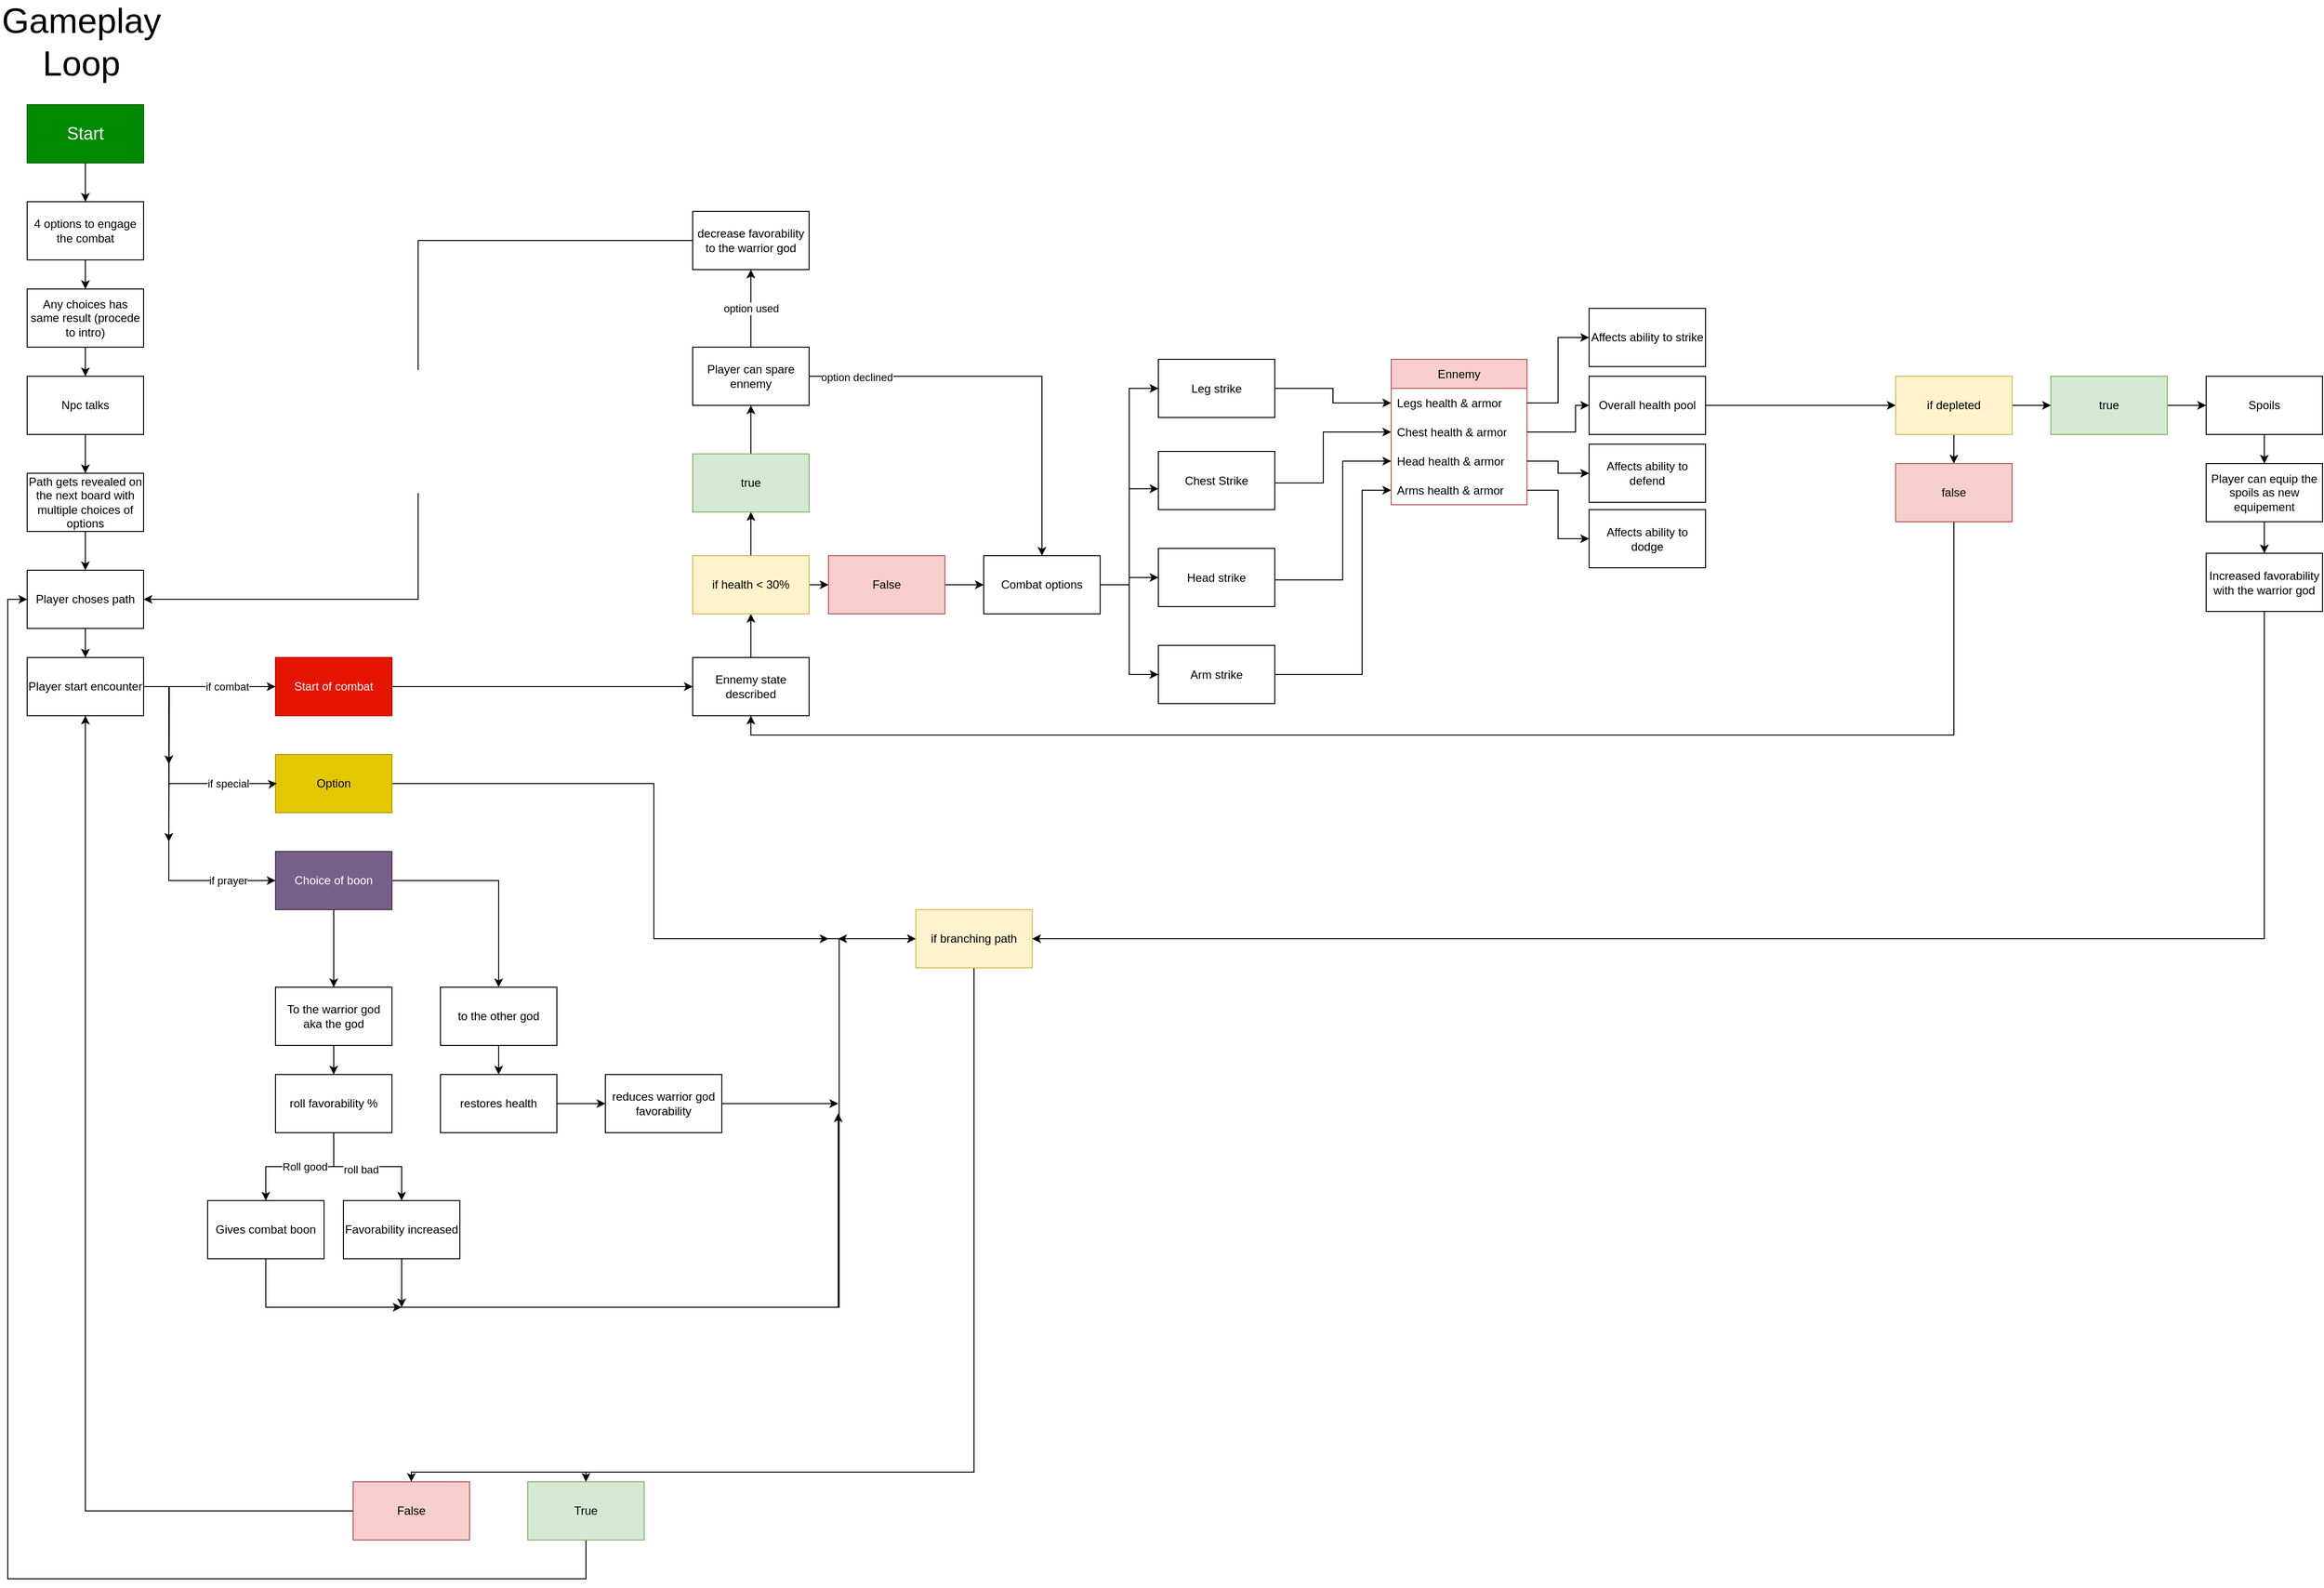 <mxfile version="22.1.17" type="github">
  <diagram name="Page-1" id="d-uuY_sElJb9f_3PeOhQ">
    <mxGraphModel dx="1793" dy="2144" grid="1" gridSize="10" guides="1" tooltips="1" connect="1" arrows="1" fold="1" page="1" pageScale="1" pageWidth="827" pageHeight="1169" math="0" shadow="0">
      <root>
        <mxCell id="0" />
        <mxCell id="1" parent="0" />
        <mxCell id="YO1YelccbJNUQdWINjNr-4" style="edgeStyle=orthogonalEdgeStyle;rounded=0;orthogonalLoop=1;jettySize=auto;html=1;entryX=0.5;entryY=0;entryDx=0;entryDy=0;" parent="1" source="gCoULJWLJIAx5a-qCT1C-1" target="YO1YelccbJNUQdWINjNr-2" edge="1">
          <mxGeometry relative="1" as="geometry" />
        </mxCell>
        <mxCell id="gCoULJWLJIAx5a-qCT1C-1" value="&lt;font style=&quot;font-size: 18px;&quot;&gt;Start&lt;/font&gt;" style="rounded=0;whiteSpace=wrap;html=1;fillColor=#008a00;strokeColor=#005700;fontColor=#ffffff;" parent="1" vertex="1">
          <mxGeometry x="354" y="70" width="120" height="60" as="geometry" />
        </mxCell>
        <mxCell id="YO1YelccbJNUQdWINjNr-1" value="&lt;font style=&quot;font-size: 36px;&quot;&gt;Gameplay &lt;font style=&quot;font-size: 36px;&quot;&gt;Loop&lt;/font&gt;&lt;/font&gt;" style="text;html=1;strokeColor=none;fillColor=none;align=center;verticalAlign=middle;whiteSpace=wrap;rounded=0;" parent="1" vertex="1">
          <mxGeometry x="380" y="-10" width="60" height="30" as="geometry" />
        </mxCell>
        <mxCell id="YO1YelccbJNUQdWINjNr-7" style="edgeStyle=orthogonalEdgeStyle;rounded=0;orthogonalLoop=1;jettySize=auto;html=1;entryX=0.5;entryY=0;entryDx=0;entryDy=0;" parent="1" source="YO1YelccbJNUQdWINjNr-2" target="YO1YelccbJNUQdWINjNr-6" edge="1">
          <mxGeometry relative="1" as="geometry" />
        </mxCell>
        <mxCell id="YO1YelccbJNUQdWINjNr-2" value="4 options to engage the combat" style="rounded=0;whiteSpace=wrap;html=1;" parent="1" vertex="1">
          <mxGeometry x="354" y="170" width="120" height="60" as="geometry" />
        </mxCell>
        <mxCell id="YO1YelccbJNUQdWINjNr-9" style="edgeStyle=orthogonalEdgeStyle;rounded=0;orthogonalLoop=1;jettySize=auto;html=1;" parent="1" source="YO1YelccbJNUQdWINjNr-6" target="YO1YelccbJNUQdWINjNr-8" edge="1">
          <mxGeometry relative="1" as="geometry" />
        </mxCell>
        <mxCell id="YO1YelccbJNUQdWINjNr-6" value="Any choices has same result (procede to intro)" style="rounded=0;whiteSpace=wrap;html=1;" parent="1" vertex="1">
          <mxGeometry x="354" y="260" width="120" height="60" as="geometry" />
        </mxCell>
        <mxCell id="YO1YelccbJNUQdWINjNr-11" style="edgeStyle=orthogonalEdgeStyle;rounded=0;orthogonalLoop=1;jettySize=auto;html=1;" parent="1" source="YO1YelccbJNUQdWINjNr-8" target="YO1YelccbJNUQdWINjNr-10" edge="1">
          <mxGeometry relative="1" as="geometry" />
        </mxCell>
        <mxCell id="YO1YelccbJNUQdWINjNr-8" value="Npc talks" style="rounded=0;whiteSpace=wrap;html=1;" parent="1" vertex="1">
          <mxGeometry x="354" y="350" width="120" height="60" as="geometry" />
        </mxCell>
        <mxCell id="YO1YelccbJNUQdWINjNr-42" style="edgeStyle=orthogonalEdgeStyle;rounded=0;orthogonalLoop=1;jettySize=auto;html=1;entryX=0.5;entryY=0;entryDx=0;entryDy=0;" parent="1" source="YO1YelccbJNUQdWINjNr-10" target="YO1YelccbJNUQdWINjNr-40" edge="1">
          <mxGeometry relative="1" as="geometry" />
        </mxCell>
        <mxCell id="YO1YelccbJNUQdWINjNr-10" value="Path gets revealed on the next board with multiple choices of options" style="rounded=0;whiteSpace=wrap;html=1;" parent="1" vertex="1">
          <mxGeometry x="354" y="450" width="120" height="60" as="geometry" />
        </mxCell>
        <mxCell id="YO1YelccbJNUQdWINjNr-15" style="edgeStyle=orthogonalEdgeStyle;rounded=0;orthogonalLoop=1;jettySize=auto;html=1;entryX=0;entryY=0.5;entryDx=0;entryDy=0;" parent="1" source="YO1YelccbJNUQdWINjNr-12" target="YO1YelccbJNUQdWINjNr-14" edge="1">
          <mxGeometry relative="1" as="geometry">
            <Array as="points">
              <mxPoint x="460" y="670" />
              <mxPoint x="460" y="670" />
            </Array>
          </mxGeometry>
        </mxCell>
        <mxCell id="YO1YelccbJNUQdWINjNr-38" value="if combat" style="edgeLabel;html=1;align=center;verticalAlign=middle;resizable=0;points=[];" parent="YO1YelccbJNUQdWINjNr-15" vertex="1" connectable="0">
          <mxGeometry x="0.478" y="1" relative="1" as="geometry">
            <mxPoint x="-15" y="1" as="offset" />
          </mxGeometry>
        </mxCell>
        <mxCell id="YO1YelccbJNUQdWINjNr-24" style="edgeStyle=orthogonalEdgeStyle;rounded=0;orthogonalLoop=1;jettySize=auto;html=1;entryX=0;entryY=0.5;entryDx=0;entryDy=0;" parent="1" source="YO1YelccbJNUQdWINjNr-12" target="YO1YelccbJNUQdWINjNr-22" edge="1">
          <mxGeometry relative="1" as="geometry">
            <Array as="points">
              <mxPoint x="500" y="670" />
              <mxPoint x="500" y="870" />
            </Array>
          </mxGeometry>
        </mxCell>
        <mxCell id="YO1YelccbJNUQdWINjNr-25" value="if prayer" style="edgeLabel;html=1;align=center;verticalAlign=middle;resizable=0;points=[];" parent="YO1YelccbJNUQdWINjNr-24" vertex="1" connectable="0">
          <mxGeometry x="0.591" relative="1" as="geometry">
            <mxPoint x="19" as="offset" />
          </mxGeometry>
        </mxCell>
        <mxCell id="YO1YelccbJNUQdWINjNr-26" style="edgeStyle=orthogonalEdgeStyle;rounded=0;orthogonalLoop=1;jettySize=auto;html=1;" parent="1" source="YO1YelccbJNUQdWINjNr-12" edge="1">
          <mxGeometry relative="1" as="geometry">
            <mxPoint x="500.0" y="830" as="targetPoint" />
          </mxGeometry>
        </mxCell>
        <mxCell id="YO1YelccbJNUQdWINjNr-27" style="edgeStyle=orthogonalEdgeStyle;rounded=0;orthogonalLoop=1;jettySize=auto;html=1;" parent="1" source="YO1YelccbJNUQdWINjNr-12" edge="1">
          <mxGeometry relative="1" as="geometry">
            <mxPoint x="500.0" y="750" as="targetPoint" />
          </mxGeometry>
        </mxCell>
        <mxCell id="YO1YelccbJNUQdWINjNr-12" value="Player start encounter" style="rounded=0;whiteSpace=wrap;html=1;" parent="1" vertex="1">
          <mxGeometry x="354" y="640" width="120" height="60" as="geometry" />
        </mxCell>
        <mxCell id="YO1YelccbJNUQdWINjNr-51" style="edgeStyle=orthogonalEdgeStyle;rounded=0;orthogonalLoop=1;jettySize=auto;html=1;" parent="1" source="YO1YelccbJNUQdWINjNr-14" target="YO1YelccbJNUQdWINjNr-50" edge="1">
          <mxGeometry relative="1" as="geometry" />
        </mxCell>
        <mxCell id="YO1YelccbJNUQdWINjNr-14" value="Start of combat" style="rounded=0;whiteSpace=wrap;html=1;fillColor=#e51400;fontColor=#ffffff;strokeColor=#B20000;" parent="1" vertex="1">
          <mxGeometry x="610" y="640" width="120" height="60" as="geometry" />
        </mxCell>
        <mxCell id="YO1YelccbJNUQdWINjNr-31" style="edgeStyle=orthogonalEdgeStyle;rounded=0;orthogonalLoop=1;jettySize=auto;html=1;entryX=0;entryY=0.5;entryDx=0;entryDy=0;" parent="1" source="YO1YelccbJNUQdWINjNr-17" target="YO1YelccbJNUQdWINjNr-29" edge="1">
          <mxGeometry relative="1" as="geometry" />
        </mxCell>
        <mxCell id="x9FrZi_FvSUWjOqcEA57-46" style="edgeStyle=orthogonalEdgeStyle;rounded=0;orthogonalLoop=1;jettySize=auto;html=1;" edge="1" parent="1" source="YO1YelccbJNUQdWINjNr-17">
          <mxGeometry relative="1" as="geometry">
            <mxPoint x="1180" y="930" as="targetPoint" />
            <Array as="points">
              <mxPoint x="1000" y="770" />
              <mxPoint x="1000" y="930" />
            </Array>
          </mxGeometry>
        </mxCell>
        <mxCell id="YO1YelccbJNUQdWINjNr-17" value="Option" style="rounded=0;whiteSpace=wrap;html=1;fillColor=#e3c800;fontColor=#000000;strokeColor=#B09500;" parent="1" vertex="1">
          <mxGeometry x="610" y="740" width="120" height="60" as="geometry" />
        </mxCell>
        <mxCell id="YO1YelccbJNUQdWINjNr-18" style="edgeStyle=orthogonalEdgeStyle;rounded=0;orthogonalLoop=1;jettySize=auto;html=1;entryX=0.013;entryY=0.497;entryDx=0;entryDy=0;entryPerimeter=0;" parent="1" source="YO1YelccbJNUQdWINjNr-12" target="YO1YelccbJNUQdWINjNr-17" edge="1">
          <mxGeometry relative="1" as="geometry">
            <Array as="points">
              <mxPoint x="500" y="670" />
              <mxPoint x="500" y="770" />
              <mxPoint x="610" y="770" />
            </Array>
          </mxGeometry>
        </mxCell>
        <mxCell id="YO1YelccbJNUQdWINjNr-39" value="if special" style="edgeLabel;html=1;align=center;verticalAlign=middle;resizable=0;points=[];" parent="YO1YelccbJNUQdWINjNr-18" vertex="1" connectable="0">
          <mxGeometry x="0.678" y="-2" relative="1" as="geometry">
            <mxPoint x="-13" y="-2" as="offset" />
          </mxGeometry>
        </mxCell>
        <mxCell id="YO1YelccbJNUQdWINjNr-46" style="edgeStyle=orthogonalEdgeStyle;rounded=0;orthogonalLoop=1;jettySize=auto;html=1;" parent="1" source="YO1YelccbJNUQdWINjNr-22" edge="1" target="x9FrZi_FvSUWjOqcEA57-22">
          <mxGeometry relative="1" as="geometry">
            <mxPoint x="790" y="870" as="targetPoint" />
          </mxGeometry>
        </mxCell>
        <mxCell id="x9FrZi_FvSUWjOqcEA57-23" style="edgeStyle=orthogonalEdgeStyle;rounded=0;orthogonalLoop=1;jettySize=auto;html=1;entryX=0.5;entryY=0;entryDx=0;entryDy=0;" edge="1" parent="1" source="YO1YelccbJNUQdWINjNr-22" target="x9FrZi_FvSUWjOqcEA57-21">
          <mxGeometry relative="1" as="geometry" />
        </mxCell>
        <mxCell id="YO1YelccbJNUQdWINjNr-22" value="Choice of boon" style="rounded=0;whiteSpace=wrap;html=1;fillColor=#76608a;fontColor=#ffffff;strokeColor=#432D57;" parent="1" vertex="1">
          <mxGeometry x="610" y="840" width="120" height="60" as="geometry" />
        </mxCell>
        <mxCell id="YO1YelccbJNUQdWINjNr-43" style="edgeStyle=orthogonalEdgeStyle;rounded=0;orthogonalLoop=1;jettySize=auto;html=1;entryX=0.5;entryY=0;entryDx=0;entryDy=0;" parent="1" source="YO1YelccbJNUQdWINjNr-29" target="YO1YelccbJNUQdWINjNr-30" edge="1">
          <mxGeometry relative="1" as="geometry">
            <Array as="points">
              <mxPoint x="1330" y="1480" />
              <mxPoint x="930" y="1480" />
            </Array>
          </mxGeometry>
        </mxCell>
        <mxCell id="YO1YelccbJNUQdWINjNr-47" style="edgeStyle=orthogonalEdgeStyle;rounded=0;orthogonalLoop=1;jettySize=auto;html=1;entryX=0.5;entryY=0;entryDx=0;entryDy=0;" parent="1" source="YO1YelccbJNUQdWINjNr-29" target="YO1YelccbJNUQdWINjNr-34" edge="1">
          <mxGeometry relative="1" as="geometry">
            <Array as="points">
              <mxPoint x="1330" y="1480" />
              <mxPoint x="750" y="1480" />
            </Array>
          </mxGeometry>
        </mxCell>
        <mxCell id="YO1YelccbJNUQdWINjNr-29" value="if branching path" style="rounded=0;whiteSpace=wrap;html=1;fillColor=#fff2cc;strokeColor=#d6b656;" parent="1" vertex="1">
          <mxGeometry x="1270" y="900" width="120" height="60" as="geometry" />
        </mxCell>
        <mxCell id="x9FrZi_FvSUWjOqcEA57-35" style="edgeStyle=orthogonalEdgeStyle;rounded=0;orthogonalLoop=1;jettySize=auto;html=1;entryX=0;entryY=0.5;entryDx=0;entryDy=0;" edge="1" parent="1" source="YO1YelccbJNUQdWINjNr-30" target="YO1YelccbJNUQdWINjNr-40">
          <mxGeometry relative="1" as="geometry">
            <Array as="points">
              <mxPoint x="930" y="1590" />
              <mxPoint x="334" y="1590" />
              <mxPoint x="334" y="580" />
            </Array>
          </mxGeometry>
        </mxCell>
        <mxCell id="YO1YelccbJNUQdWINjNr-30" value="True" style="rounded=0;whiteSpace=wrap;html=1;fillColor=#d5e8d4;strokeColor=#82b366;" parent="1" vertex="1">
          <mxGeometry x="870" y="1490" width="120" height="60" as="geometry" />
        </mxCell>
        <mxCell id="YO1YelccbJNUQdWINjNr-48" style="edgeStyle=orthogonalEdgeStyle;rounded=0;orthogonalLoop=1;jettySize=auto;html=1;entryX=0.5;entryY=1;entryDx=0;entryDy=0;" parent="1" source="YO1YelccbJNUQdWINjNr-34" target="YO1YelccbJNUQdWINjNr-12" edge="1">
          <mxGeometry relative="1" as="geometry" />
        </mxCell>
        <mxCell id="YO1YelccbJNUQdWINjNr-34" value="False" style="rounded=0;whiteSpace=wrap;html=1;fillColor=#f8cecc;strokeColor=#b85450;" parent="1" vertex="1">
          <mxGeometry x="690" y="1490" width="120" height="60" as="geometry" />
        </mxCell>
        <mxCell id="YO1YelccbJNUQdWINjNr-41" style="edgeStyle=orthogonalEdgeStyle;rounded=0;orthogonalLoop=1;jettySize=auto;html=1;entryX=0.5;entryY=0;entryDx=0;entryDy=0;" parent="1" source="YO1YelccbJNUQdWINjNr-40" target="YO1YelccbJNUQdWINjNr-12" edge="1">
          <mxGeometry relative="1" as="geometry" />
        </mxCell>
        <mxCell id="YO1YelccbJNUQdWINjNr-40" value="Player choses path" style="rounded=0;whiteSpace=wrap;html=1;" parent="1" vertex="1">
          <mxGeometry x="354" y="550" width="120" height="60" as="geometry" />
        </mxCell>
        <mxCell id="x9FrZi_FvSUWjOqcEA57-3" style="edgeStyle=orthogonalEdgeStyle;rounded=0;orthogonalLoop=1;jettySize=auto;html=1;entryX=0.5;entryY=1;entryDx=0;entryDy=0;" edge="1" parent="1" source="YO1YelccbJNUQdWINjNr-50" target="x9FrZi_FvSUWjOqcEA57-2">
          <mxGeometry relative="1" as="geometry" />
        </mxCell>
        <mxCell id="YO1YelccbJNUQdWINjNr-50" value="Ennemy state described" style="rounded=0;whiteSpace=wrap;html=1;" parent="1" vertex="1">
          <mxGeometry x="1040" y="640" width="120" height="60" as="geometry" />
        </mxCell>
        <mxCell id="oDWvSYoFDta4CLMhgMfU-6" style="edgeStyle=orthogonalEdgeStyle;rounded=0;orthogonalLoop=1;jettySize=auto;html=1;entryX=0;entryY=0.5;entryDx=0;entryDy=0;" parent="1" source="YO1YelccbJNUQdWINjNr-52" target="oDWvSYoFDta4CLMhgMfU-1" edge="1">
          <mxGeometry relative="1" as="geometry" />
        </mxCell>
        <mxCell id="oDWvSYoFDta4CLMhgMfU-7" style="edgeStyle=orthogonalEdgeStyle;rounded=0;orthogonalLoop=1;jettySize=auto;html=1;entryX=0;entryY=0.5;entryDx=0;entryDy=0;" parent="1" source="YO1YelccbJNUQdWINjNr-52" target="oDWvSYoFDta4CLMhgMfU-3" edge="1">
          <mxGeometry relative="1" as="geometry" />
        </mxCell>
        <mxCell id="oDWvSYoFDta4CLMhgMfU-8" style="edgeStyle=orthogonalEdgeStyle;rounded=0;orthogonalLoop=1;jettySize=auto;html=1;entryX=0;entryY=0.5;entryDx=0;entryDy=0;" parent="1" source="YO1YelccbJNUQdWINjNr-52" target="oDWvSYoFDta4CLMhgMfU-4" edge="1">
          <mxGeometry relative="1" as="geometry" />
        </mxCell>
        <mxCell id="YO1YelccbJNUQdWINjNr-52" value="Combat options" style="rounded=0;whiteSpace=wrap;html=1;" parent="1" vertex="1">
          <mxGeometry x="1340" y="535" width="120" height="60" as="geometry" />
        </mxCell>
        <mxCell id="oDWvSYoFDta4CLMhgMfU-16" style="edgeStyle=orthogonalEdgeStyle;rounded=0;orthogonalLoop=1;jettySize=auto;html=1;entryX=0;entryY=0.5;entryDx=0;entryDy=0;" parent="1" source="oDWvSYoFDta4CLMhgMfU-1" target="oDWvSYoFDta4CLMhgMfU-12" edge="1">
          <mxGeometry relative="1" as="geometry" />
        </mxCell>
        <mxCell id="oDWvSYoFDta4CLMhgMfU-1" value="Leg strike" style="rounded=0;whiteSpace=wrap;html=1;" parent="1" vertex="1">
          <mxGeometry x="1520" y="332.5" width="120" height="60" as="geometry" />
        </mxCell>
        <mxCell id="oDWvSYoFDta4CLMhgMfU-17" style="edgeStyle=orthogonalEdgeStyle;rounded=0;orthogonalLoop=1;jettySize=auto;html=1;entryX=0;entryY=0.5;entryDx=0;entryDy=0;" parent="1" source="oDWvSYoFDta4CLMhgMfU-2" target="oDWvSYoFDta4CLMhgMfU-13" edge="1">
          <mxGeometry relative="1" as="geometry">
            <Array as="points">
              <mxPoint x="1690" y="460" />
              <mxPoint x="1690" y="408" />
            </Array>
          </mxGeometry>
        </mxCell>
        <mxCell id="oDWvSYoFDta4CLMhgMfU-2" value="Chest Strike" style="rounded=0;whiteSpace=wrap;html=1;" parent="1" vertex="1">
          <mxGeometry x="1520" y="427.5" width="120" height="60" as="geometry" />
        </mxCell>
        <mxCell id="oDWvSYoFDta4CLMhgMfU-18" style="edgeStyle=orthogonalEdgeStyle;rounded=0;orthogonalLoop=1;jettySize=auto;html=1;entryX=0;entryY=0.5;entryDx=0;entryDy=0;" parent="1" source="oDWvSYoFDta4CLMhgMfU-3" target="oDWvSYoFDta4CLMhgMfU-14" edge="1">
          <mxGeometry relative="1" as="geometry">
            <Array as="points">
              <mxPoint x="1710" y="560" />
              <mxPoint x="1710" y="438" />
            </Array>
          </mxGeometry>
        </mxCell>
        <mxCell id="oDWvSYoFDta4CLMhgMfU-3" value="Head strike" style="rounded=0;whiteSpace=wrap;html=1;" parent="1" vertex="1">
          <mxGeometry x="1520" y="527.5" width="120" height="60" as="geometry" />
        </mxCell>
        <mxCell id="oDWvSYoFDta4CLMhgMfU-19" style="edgeStyle=orthogonalEdgeStyle;rounded=0;orthogonalLoop=1;jettySize=auto;html=1;entryX=0;entryY=0.5;entryDx=0;entryDy=0;" parent="1" source="oDWvSYoFDta4CLMhgMfU-4" target="oDWvSYoFDta4CLMhgMfU-15" edge="1">
          <mxGeometry relative="1" as="geometry">
            <Array as="points">
              <mxPoint x="1730" y="658" />
              <mxPoint x="1730" y="468" />
            </Array>
          </mxGeometry>
        </mxCell>
        <mxCell id="oDWvSYoFDta4CLMhgMfU-4" value="Arm strike" style="rounded=0;whiteSpace=wrap;html=1;" parent="1" vertex="1">
          <mxGeometry x="1520" y="627.5" width="120" height="60" as="geometry" />
        </mxCell>
        <mxCell id="oDWvSYoFDta4CLMhgMfU-5" style="edgeStyle=orthogonalEdgeStyle;rounded=0;orthogonalLoop=1;jettySize=auto;html=1;entryX=0;entryY=0.642;entryDx=0;entryDy=0;entryPerimeter=0;" parent="1" source="YO1YelccbJNUQdWINjNr-52" target="oDWvSYoFDta4CLMhgMfU-2" edge="1">
          <mxGeometry relative="1" as="geometry" />
        </mxCell>
        <mxCell id="oDWvSYoFDta4CLMhgMfU-11" value="Ennemy" style="swimlane;fontStyle=0;childLayout=stackLayout;horizontal=1;startSize=30;horizontalStack=0;resizeParent=1;resizeParentMax=0;resizeLast=0;collapsible=1;marginBottom=0;whiteSpace=wrap;html=1;fillColor=#f8cecc;strokeColor=#b85450;" parent="1" vertex="1">
          <mxGeometry x="1760" y="332.5" width="140" height="150" as="geometry" />
        </mxCell>
        <mxCell id="oDWvSYoFDta4CLMhgMfU-12" value="Legs health &amp;amp; armor" style="text;strokeColor=none;fillColor=none;align=left;verticalAlign=middle;spacingLeft=4;spacingRight=4;overflow=hidden;points=[[0,0.5],[1,0.5]];portConstraint=eastwest;rotatable=0;whiteSpace=wrap;html=1;" parent="oDWvSYoFDta4CLMhgMfU-11" vertex="1">
          <mxGeometry y="30" width="140" height="30" as="geometry" />
        </mxCell>
        <mxCell id="oDWvSYoFDta4CLMhgMfU-13" value="Chest health &amp;amp; armor" style="text;strokeColor=none;fillColor=none;align=left;verticalAlign=middle;spacingLeft=4;spacingRight=4;overflow=hidden;points=[[0,0.5],[1,0.5]];portConstraint=eastwest;rotatable=0;whiteSpace=wrap;html=1;" parent="oDWvSYoFDta4CLMhgMfU-11" vertex="1">
          <mxGeometry y="60" width="140" height="30" as="geometry" />
        </mxCell>
        <mxCell id="oDWvSYoFDta4CLMhgMfU-14" value="Head health &amp;amp; armor" style="text;strokeColor=none;fillColor=none;align=left;verticalAlign=middle;spacingLeft=4;spacingRight=4;overflow=hidden;points=[[0,0.5],[1,0.5]];portConstraint=eastwest;rotatable=0;whiteSpace=wrap;html=1;" parent="oDWvSYoFDta4CLMhgMfU-11" vertex="1">
          <mxGeometry y="90" width="140" height="30" as="geometry" />
        </mxCell>
        <mxCell id="oDWvSYoFDta4CLMhgMfU-15" value="Arms health &amp;amp; armor" style="text;strokeColor=none;fillColor=none;align=left;verticalAlign=middle;spacingLeft=4;spacingRight=4;overflow=hidden;points=[[0,0.5],[1,0.5]];portConstraint=eastwest;rotatable=0;whiteSpace=wrap;html=1;" parent="oDWvSYoFDta4CLMhgMfU-11" vertex="1">
          <mxGeometry y="120" width="140" height="30" as="geometry" />
        </mxCell>
        <mxCell id="oDWvSYoFDta4CLMhgMfU-20" value="Affects ability to strike" style="rounded=0;whiteSpace=wrap;html=1;" parent="1" vertex="1">
          <mxGeometry x="1964" y="280" width="120" height="60" as="geometry" />
        </mxCell>
        <mxCell id="oDWvSYoFDta4CLMhgMfU-21" value="Affects ability to defend" style="rounded=0;whiteSpace=wrap;html=1;" parent="1" vertex="1">
          <mxGeometry x="1964" y="420" width="120" height="60" as="geometry" />
        </mxCell>
        <mxCell id="oDWvSYoFDta4CLMhgMfU-22" value="Affects ability to dodge" style="rounded=0;whiteSpace=wrap;html=1;" parent="1" vertex="1">
          <mxGeometry x="1964" y="487.5" width="120" height="60" as="geometry" />
        </mxCell>
        <mxCell id="oDWvSYoFDta4CLMhgMfU-31" style="edgeStyle=orthogonalEdgeStyle;rounded=0;orthogonalLoop=1;jettySize=auto;html=1;entryX=0;entryY=0.5;entryDx=0;entryDy=0;" parent="1" source="oDWvSYoFDta4CLMhgMfU-23" target="oDWvSYoFDta4CLMhgMfU-29" edge="1">
          <mxGeometry relative="1" as="geometry" />
        </mxCell>
        <mxCell id="oDWvSYoFDta4CLMhgMfU-23" value="Overall health pool" style="rounded=0;whiteSpace=wrap;html=1;" parent="1" vertex="1">
          <mxGeometry x="1964" y="350" width="120" height="60" as="geometry" />
        </mxCell>
        <mxCell id="oDWvSYoFDta4CLMhgMfU-24" style="edgeStyle=orthogonalEdgeStyle;rounded=0;orthogonalLoop=1;jettySize=auto;html=1;entryX=0;entryY=0.5;entryDx=0;entryDy=0;" parent="1" source="oDWvSYoFDta4CLMhgMfU-12" target="oDWvSYoFDta4CLMhgMfU-20" edge="1">
          <mxGeometry relative="1" as="geometry" />
        </mxCell>
        <mxCell id="oDWvSYoFDta4CLMhgMfU-25" style="edgeStyle=orthogonalEdgeStyle;rounded=0;orthogonalLoop=1;jettySize=auto;html=1;entryX=0;entryY=0.5;entryDx=0;entryDy=0;" parent="1" source="oDWvSYoFDta4CLMhgMfU-13" target="oDWvSYoFDta4CLMhgMfU-23" edge="1">
          <mxGeometry relative="1" as="geometry">
            <Array as="points">
              <mxPoint x="1950" y="408" />
              <mxPoint x="1950" y="380" />
            </Array>
          </mxGeometry>
        </mxCell>
        <mxCell id="oDWvSYoFDta4CLMhgMfU-26" style="edgeStyle=orthogonalEdgeStyle;rounded=0;orthogonalLoop=1;jettySize=auto;html=1;entryX=0;entryY=0.5;entryDx=0;entryDy=0;" parent="1" source="oDWvSYoFDta4CLMhgMfU-14" target="oDWvSYoFDta4CLMhgMfU-21" edge="1">
          <mxGeometry relative="1" as="geometry" />
        </mxCell>
        <mxCell id="oDWvSYoFDta4CLMhgMfU-27" style="edgeStyle=orthogonalEdgeStyle;rounded=0;orthogonalLoop=1;jettySize=auto;html=1;entryX=0;entryY=0.5;entryDx=0;entryDy=0;" parent="1" source="oDWvSYoFDta4CLMhgMfU-15" target="oDWvSYoFDta4CLMhgMfU-22" edge="1">
          <mxGeometry relative="1" as="geometry" />
        </mxCell>
        <mxCell id="oDWvSYoFDta4CLMhgMfU-37" style="edgeStyle=orthogonalEdgeStyle;rounded=0;orthogonalLoop=1;jettySize=auto;html=1;entryX=0;entryY=0.5;entryDx=0;entryDy=0;" parent="1" source="oDWvSYoFDta4CLMhgMfU-28" target="oDWvSYoFDta4CLMhgMfU-35" edge="1">
          <mxGeometry relative="1" as="geometry" />
        </mxCell>
        <mxCell id="oDWvSYoFDta4CLMhgMfU-28" value="true" style="rounded=0;whiteSpace=wrap;html=1;fillColor=#d5e8d4;strokeColor=#82b366;" parent="1" vertex="1">
          <mxGeometry x="2440" y="350" width="120" height="60" as="geometry" />
        </mxCell>
        <mxCell id="oDWvSYoFDta4CLMhgMfU-32" style="edgeStyle=orthogonalEdgeStyle;rounded=0;orthogonalLoop=1;jettySize=auto;html=1;" parent="1" source="oDWvSYoFDta4CLMhgMfU-29" target="oDWvSYoFDta4CLMhgMfU-30" edge="1">
          <mxGeometry relative="1" as="geometry" />
        </mxCell>
        <mxCell id="oDWvSYoFDta4CLMhgMfU-36" style="edgeStyle=orthogonalEdgeStyle;rounded=0;orthogonalLoop=1;jettySize=auto;html=1;" parent="1" source="oDWvSYoFDta4CLMhgMfU-29" target="oDWvSYoFDta4CLMhgMfU-28" edge="1">
          <mxGeometry relative="1" as="geometry" />
        </mxCell>
        <mxCell id="oDWvSYoFDta4CLMhgMfU-29" value="if depleted" style="rounded=0;whiteSpace=wrap;html=1;fillColor=#fff2cc;strokeColor=#d6b656;" parent="1" vertex="1">
          <mxGeometry x="2280" y="350" width="120" height="60" as="geometry" />
        </mxCell>
        <mxCell id="oDWvSYoFDta4CLMhgMfU-47" style="edgeStyle=orthogonalEdgeStyle;rounded=0;orthogonalLoop=1;jettySize=auto;html=1;entryX=0.5;entryY=1;entryDx=0;entryDy=0;exitX=0.5;exitY=1;exitDx=0;exitDy=0;" parent="1" source="oDWvSYoFDta4CLMhgMfU-30" target="YO1YelccbJNUQdWINjNr-50" edge="1">
          <mxGeometry relative="1" as="geometry">
            <Array as="points">
              <mxPoint x="2340" y="720" />
              <mxPoint x="1100" y="720" />
            </Array>
            <mxPoint x="1110" y="760" as="targetPoint" />
          </mxGeometry>
        </mxCell>
        <mxCell id="oDWvSYoFDta4CLMhgMfU-30" value="false" style="rounded=0;whiteSpace=wrap;html=1;fillColor=#f8cecc;strokeColor=#b85450;" parent="1" vertex="1">
          <mxGeometry x="2280" y="440" width="120" height="60" as="geometry" />
        </mxCell>
        <mxCell id="oDWvSYoFDta4CLMhgMfU-39" style="edgeStyle=orthogonalEdgeStyle;rounded=0;orthogonalLoop=1;jettySize=auto;html=1;" parent="1" source="oDWvSYoFDta4CLMhgMfU-35" target="oDWvSYoFDta4CLMhgMfU-38" edge="1">
          <mxGeometry relative="1" as="geometry" />
        </mxCell>
        <mxCell id="oDWvSYoFDta4CLMhgMfU-35" value="Spoils" style="rounded=0;whiteSpace=wrap;html=1;" parent="1" vertex="1">
          <mxGeometry x="2600" y="350" width="120" height="60" as="geometry" />
        </mxCell>
        <mxCell id="x9FrZi_FvSUWjOqcEA57-17" style="edgeStyle=orthogonalEdgeStyle;rounded=0;orthogonalLoop=1;jettySize=auto;html=1;" edge="1" parent="1" source="oDWvSYoFDta4CLMhgMfU-38" target="x9FrZi_FvSUWjOqcEA57-16">
          <mxGeometry relative="1" as="geometry" />
        </mxCell>
        <mxCell id="oDWvSYoFDta4CLMhgMfU-38" value="Player can equip the spoils as new equipement" style="rounded=0;whiteSpace=wrap;html=1;" parent="1" vertex="1">
          <mxGeometry x="2600" y="440" width="120" height="60" as="geometry" />
        </mxCell>
        <mxCell id="x9FrZi_FvSUWjOqcEA57-4" style="edgeStyle=orthogonalEdgeStyle;rounded=0;orthogonalLoop=1;jettySize=auto;html=1;" edge="1" parent="1" source="x9FrZi_FvSUWjOqcEA57-2" target="x9FrZi_FvSUWjOqcEA57-5">
          <mxGeometry relative="1" as="geometry">
            <mxPoint x="1240" y="565" as="targetPoint" />
          </mxGeometry>
        </mxCell>
        <mxCell id="x9FrZi_FvSUWjOqcEA57-8" value="" style="edgeStyle=orthogonalEdgeStyle;rounded=0;orthogonalLoop=1;jettySize=auto;html=1;" edge="1" parent="1" source="x9FrZi_FvSUWjOqcEA57-2" target="x9FrZi_FvSUWjOqcEA57-7">
          <mxGeometry relative="1" as="geometry" />
        </mxCell>
        <mxCell id="x9FrZi_FvSUWjOqcEA57-2" value="if health &amp;lt; 30%" style="rounded=0;whiteSpace=wrap;html=1;fillColor=#fff2cc;strokeColor=#d6b656;" vertex="1" parent="1">
          <mxGeometry x="1040" y="535" width="120" height="60" as="geometry" />
        </mxCell>
        <mxCell id="x9FrZi_FvSUWjOqcEA57-6" style="edgeStyle=orthogonalEdgeStyle;rounded=0;orthogonalLoop=1;jettySize=auto;html=1;entryX=0;entryY=0.5;entryDx=0;entryDy=0;" edge="1" parent="1" source="x9FrZi_FvSUWjOqcEA57-5" target="YO1YelccbJNUQdWINjNr-52">
          <mxGeometry relative="1" as="geometry" />
        </mxCell>
        <mxCell id="x9FrZi_FvSUWjOqcEA57-5" value="False" style="rounded=0;whiteSpace=wrap;html=1;fillColor=#f8cecc;strokeColor=#b85450;" vertex="1" parent="1">
          <mxGeometry x="1180" y="535" width="120" height="60" as="geometry" />
        </mxCell>
        <mxCell id="x9FrZi_FvSUWjOqcEA57-10" style="edgeStyle=orthogonalEdgeStyle;rounded=0;orthogonalLoop=1;jettySize=auto;html=1;" edge="1" parent="1" source="x9FrZi_FvSUWjOqcEA57-7" target="x9FrZi_FvSUWjOqcEA57-9">
          <mxGeometry relative="1" as="geometry" />
        </mxCell>
        <mxCell id="x9FrZi_FvSUWjOqcEA57-7" value="true" style="rounded=0;whiteSpace=wrap;html=1;fillColor=#d5e8d4;strokeColor=#82b366;" vertex="1" parent="1">
          <mxGeometry x="1040" y="430" width="120" height="60" as="geometry" />
        </mxCell>
        <mxCell id="x9FrZi_FvSUWjOqcEA57-12" value="option used" style="edgeStyle=orthogonalEdgeStyle;rounded=0;orthogonalLoop=1;jettySize=auto;html=1;" edge="1" parent="1" source="x9FrZi_FvSUWjOqcEA57-9" target="x9FrZi_FvSUWjOqcEA57-11">
          <mxGeometry relative="1" as="geometry" />
        </mxCell>
        <mxCell id="x9FrZi_FvSUWjOqcEA57-14" style="edgeStyle=orthogonalEdgeStyle;rounded=0;orthogonalLoop=1;jettySize=auto;html=1;entryX=0.5;entryY=0;entryDx=0;entryDy=0;" edge="1" parent="1" source="x9FrZi_FvSUWjOqcEA57-9" target="YO1YelccbJNUQdWINjNr-52">
          <mxGeometry relative="1" as="geometry" />
        </mxCell>
        <mxCell id="x9FrZi_FvSUWjOqcEA57-15" value="option declined" style="edgeLabel;html=1;align=center;verticalAlign=middle;resizable=0;points=[];" vertex="1" connectable="0" parent="x9FrZi_FvSUWjOqcEA57-14">
          <mxGeometry x="-0.772" y="-1" relative="1" as="geometry">
            <mxPoint as="offset" />
          </mxGeometry>
        </mxCell>
        <mxCell id="x9FrZi_FvSUWjOqcEA57-9" value="Player can spare ennemy" style="rounded=0;whiteSpace=wrap;html=1;" vertex="1" parent="1">
          <mxGeometry x="1040" y="320" width="120" height="60" as="geometry" />
        </mxCell>
        <mxCell id="x9FrZi_FvSUWjOqcEA57-18" style="edgeStyle=orthogonalEdgeStyle;rounded=0;orthogonalLoop=1;jettySize=auto;html=1;entryX=1;entryY=0.5;entryDx=0;entryDy=0;" edge="1" parent="1" source="x9FrZi_FvSUWjOqcEA57-11" target="YO1YelccbJNUQdWINjNr-40">
          <mxGeometry relative="1" as="geometry" />
        </mxCell>
        <mxCell id="x9FrZi_FvSUWjOqcEA57-11" value="decrease favorability to the warrior god" style="rounded=0;whiteSpace=wrap;html=1;" vertex="1" parent="1">
          <mxGeometry x="1040" y="180" width="120" height="60" as="geometry" />
        </mxCell>
        <mxCell id="x9FrZi_FvSUWjOqcEA57-34" style="edgeStyle=orthogonalEdgeStyle;rounded=0;orthogonalLoop=1;jettySize=auto;html=1;entryX=1;entryY=0.5;entryDx=0;entryDy=0;" edge="1" parent="1" source="x9FrZi_FvSUWjOqcEA57-16" target="YO1YelccbJNUQdWINjNr-29">
          <mxGeometry relative="1" as="geometry">
            <Array as="points">
              <mxPoint x="2660" y="930" />
            </Array>
          </mxGeometry>
        </mxCell>
        <mxCell id="x9FrZi_FvSUWjOqcEA57-16" value="Increased favorability with the warrior god" style="rounded=0;whiteSpace=wrap;html=1;" vertex="1" parent="1">
          <mxGeometry x="2600" y="532.5" width="120" height="60" as="geometry" />
        </mxCell>
        <mxCell id="x9FrZi_FvSUWjOqcEA57-25" style="edgeStyle=orthogonalEdgeStyle;rounded=0;orthogonalLoop=1;jettySize=auto;html=1;entryX=0.5;entryY=0;entryDx=0;entryDy=0;" edge="1" parent="1" source="x9FrZi_FvSUWjOqcEA57-21" target="x9FrZi_FvSUWjOqcEA57-24">
          <mxGeometry relative="1" as="geometry" />
        </mxCell>
        <mxCell id="x9FrZi_FvSUWjOqcEA57-21" value="To the warrior god aka the god" style="rounded=0;whiteSpace=wrap;html=1;" vertex="1" parent="1">
          <mxGeometry x="610" y="980" width="120" height="60" as="geometry" />
        </mxCell>
        <mxCell id="x9FrZi_FvSUWjOqcEA57-29" style="edgeStyle=orthogonalEdgeStyle;rounded=0;orthogonalLoop=1;jettySize=auto;html=1;entryX=0.5;entryY=0;entryDx=0;entryDy=0;" edge="1" parent="1" source="x9FrZi_FvSUWjOqcEA57-22" target="x9FrZi_FvSUWjOqcEA57-28">
          <mxGeometry relative="1" as="geometry" />
        </mxCell>
        <mxCell id="x9FrZi_FvSUWjOqcEA57-22" value="to the other god" style="rounded=0;whiteSpace=wrap;html=1;" vertex="1" parent="1">
          <mxGeometry x="780" y="980" width="120" height="60" as="geometry" />
        </mxCell>
        <mxCell id="x9FrZi_FvSUWjOqcEA57-27" style="edgeStyle=orthogonalEdgeStyle;rounded=0;orthogonalLoop=1;jettySize=auto;html=1;entryX=0.5;entryY=0;entryDx=0;entryDy=0;" edge="1" parent="1" source="x9FrZi_FvSUWjOqcEA57-24" target="x9FrZi_FvSUWjOqcEA57-26">
          <mxGeometry relative="1" as="geometry" />
        </mxCell>
        <mxCell id="x9FrZi_FvSUWjOqcEA57-33" value="Roll good" style="edgeLabel;html=1;align=center;verticalAlign=middle;resizable=0;points=[];" vertex="1" connectable="0" parent="x9FrZi_FvSUWjOqcEA57-27">
          <mxGeometry x="-0.074" relative="1" as="geometry">
            <mxPoint as="offset" />
          </mxGeometry>
        </mxCell>
        <mxCell id="x9FrZi_FvSUWjOqcEA57-38" style="edgeStyle=orthogonalEdgeStyle;rounded=0;orthogonalLoop=1;jettySize=auto;html=1;entryX=0.5;entryY=0;entryDx=0;entryDy=0;" edge="1" parent="1" source="x9FrZi_FvSUWjOqcEA57-24" target="x9FrZi_FvSUWjOqcEA57-37">
          <mxGeometry relative="1" as="geometry" />
        </mxCell>
        <mxCell id="x9FrZi_FvSUWjOqcEA57-39" value="roll bad" style="edgeLabel;html=1;align=center;verticalAlign=middle;resizable=0;points=[];" vertex="1" connectable="0" parent="x9FrZi_FvSUWjOqcEA57-38">
          <mxGeometry x="-0.11" y="-3" relative="1" as="geometry">
            <mxPoint as="offset" />
          </mxGeometry>
        </mxCell>
        <mxCell id="x9FrZi_FvSUWjOqcEA57-24" value="roll favorability %" style="rounded=0;whiteSpace=wrap;html=1;" vertex="1" parent="1">
          <mxGeometry x="610" y="1070" width="120" height="60" as="geometry" />
        </mxCell>
        <mxCell id="x9FrZi_FvSUWjOqcEA57-40" style="edgeStyle=orthogonalEdgeStyle;rounded=0;orthogonalLoop=1;jettySize=auto;html=1;" edge="1" parent="1" source="x9FrZi_FvSUWjOqcEA57-26">
          <mxGeometry relative="1" as="geometry">
            <mxPoint x="1190" y="930" as="targetPoint" />
            <Array as="points">
              <mxPoint x="600" y="1310" />
              <mxPoint x="1191" y="1310" />
              <mxPoint x="1191" y="930" />
            </Array>
          </mxGeometry>
        </mxCell>
        <mxCell id="x9FrZi_FvSUWjOqcEA57-44" style="edgeStyle=orthogonalEdgeStyle;rounded=0;orthogonalLoop=1;jettySize=auto;html=1;" edge="1" parent="1" source="x9FrZi_FvSUWjOqcEA57-26">
          <mxGeometry relative="1" as="geometry">
            <mxPoint x="740" y="1310" as="targetPoint" />
            <Array as="points">
              <mxPoint x="600" y="1310" />
            </Array>
          </mxGeometry>
        </mxCell>
        <mxCell id="x9FrZi_FvSUWjOqcEA57-48" style="edgeStyle=orthogonalEdgeStyle;rounded=0;orthogonalLoop=1;jettySize=auto;html=1;" edge="1" parent="1" source="x9FrZi_FvSUWjOqcEA57-26">
          <mxGeometry relative="1" as="geometry">
            <mxPoint x="1190" y="1110" as="targetPoint" />
            <Array as="points">
              <mxPoint x="600" y="1310" />
              <mxPoint x="1190" y="1310" />
            </Array>
          </mxGeometry>
        </mxCell>
        <mxCell id="x9FrZi_FvSUWjOqcEA57-26" value="Gives combat boon" style="rounded=0;whiteSpace=wrap;html=1;" vertex="1" parent="1">
          <mxGeometry x="540" y="1200" width="120" height="60" as="geometry" />
        </mxCell>
        <mxCell id="x9FrZi_FvSUWjOqcEA57-31" style="edgeStyle=orthogonalEdgeStyle;rounded=0;orthogonalLoop=1;jettySize=auto;html=1;" edge="1" parent="1" source="x9FrZi_FvSUWjOqcEA57-28" target="x9FrZi_FvSUWjOqcEA57-30">
          <mxGeometry relative="1" as="geometry" />
        </mxCell>
        <mxCell id="x9FrZi_FvSUWjOqcEA57-28" value="restores health" style="rounded=0;whiteSpace=wrap;html=1;" vertex="1" parent="1">
          <mxGeometry x="780" y="1070" width="120" height="60" as="geometry" />
        </mxCell>
        <mxCell id="x9FrZi_FvSUWjOqcEA57-47" style="edgeStyle=orthogonalEdgeStyle;rounded=0;orthogonalLoop=1;jettySize=auto;html=1;" edge="1" parent="1" source="x9FrZi_FvSUWjOqcEA57-30">
          <mxGeometry relative="1" as="geometry">
            <mxPoint x="1190" y="1100" as="targetPoint" />
          </mxGeometry>
        </mxCell>
        <mxCell id="x9FrZi_FvSUWjOqcEA57-30" value="reduces warrior god favorability" style="rounded=0;whiteSpace=wrap;html=1;" vertex="1" parent="1">
          <mxGeometry x="950" y="1070" width="120" height="60" as="geometry" />
        </mxCell>
        <mxCell id="x9FrZi_FvSUWjOqcEA57-41" style="edgeStyle=orthogonalEdgeStyle;rounded=0;orthogonalLoop=1;jettySize=auto;html=1;" edge="1" parent="1" source="x9FrZi_FvSUWjOqcEA57-37">
          <mxGeometry relative="1" as="geometry">
            <mxPoint x="740" y="1310" as="targetPoint" />
          </mxGeometry>
        </mxCell>
        <mxCell id="x9FrZi_FvSUWjOqcEA57-37" value="Favorability increased" style="rounded=0;whiteSpace=wrap;html=1;" vertex="1" parent="1">
          <mxGeometry x="680" y="1200" width="120" height="60" as="geometry" />
        </mxCell>
      </root>
    </mxGraphModel>
  </diagram>
</mxfile>

